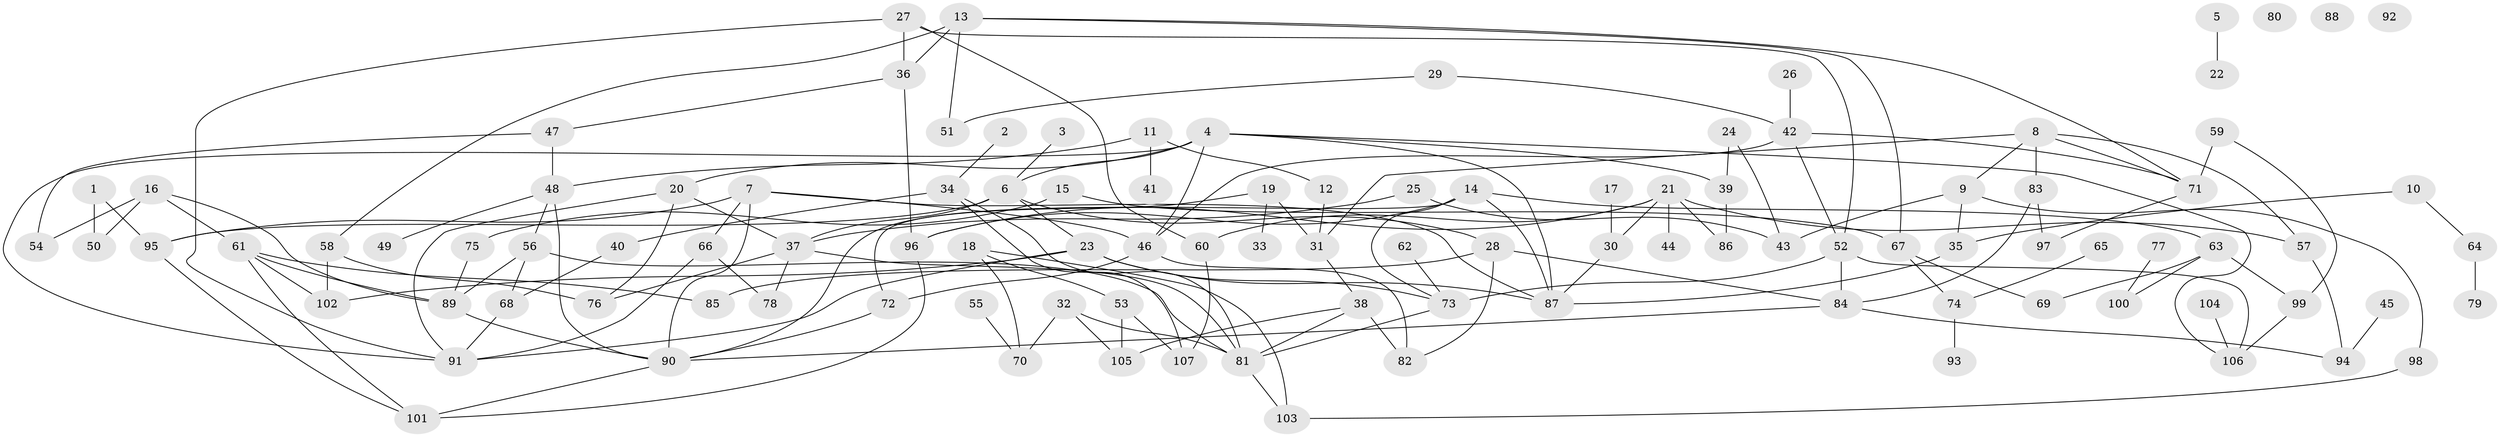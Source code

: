 // Generated by graph-tools (version 1.1) at 2025/33/03/09/25 02:33:33]
// undirected, 107 vertices, 163 edges
graph export_dot {
graph [start="1"]
  node [color=gray90,style=filled];
  1;
  2;
  3;
  4;
  5;
  6;
  7;
  8;
  9;
  10;
  11;
  12;
  13;
  14;
  15;
  16;
  17;
  18;
  19;
  20;
  21;
  22;
  23;
  24;
  25;
  26;
  27;
  28;
  29;
  30;
  31;
  32;
  33;
  34;
  35;
  36;
  37;
  38;
  39;
  40;
  41;
  42;
  43;
  44;
  45;
  46;
  47;
  48;
  49;
  50;
  51;
  52;
  53;
  54;
  55;
  56;
  57;
  58;
  59;
  60;
  61;
  62;
  63;
  64;
  65;
  66;
  67;
  68;
  69;
  70;
  71;
  72;
  73;
  74;
  75;
  76;
  77;
  78;
  79;
  80;
  81;
  82;
  83;
  84;
  85;
  86;
  87;
  88;
  89;
  90;
  91;
  92;
  93;
  94;
  95;
  96;
  97;
  98;
  99;
  100;
  101;
  102;
  103;
  104;
  105;
  106;
  107;
  1 -- 50;
  1 -- 95;
  2 -- 34;
  3 -- 6;
  4 -- 6;
  4 -- 20;
  4 -- 39;
  4 -- 46;
  4 -- 87;
  4 -- 91;
  4 -- 106;
  5 -- 22;
  6 -- 23;
  6 -- 28;
  6 -- 37;
  6 -- 95;
  7 -- 46;
  7 -- 66;
  7 -- 87;
  7 -- 90;
  7 -- 95;
  8 -- 9;
  8 -- 31;
  8 -- 57;
  8 -- 71;
  8 -- 83;
  9 -- 35;
  9 -- 43;
  9 -- 98;
  10 -- 35;
  10 -- 64;
  11 -- 12;
  11 -- 41;
  11 -- 48;
  12 -- 31;
  13 -- 36;
  13 -- 51;
  13 -- 58;
  13 -- 67;
  13 -- 71;
  14 -- 63;
  14 -- 72;
  14 -- 73;
  14 -- 87;
  14 -- 96;
  15 -- 67;
  15 -- 75;
  16 -- 50;
  16 -- 54;
  16 -- 61;
  16 -- 89;
  17 -- 30;
  18 -- 53;
  18 -- 70;
  18 -- 103;
  19 -- 31;
  19 -- 33;
  19 -- 90;
  20 -- 37;
  20 -- 76;
  20 -- 91;
  21 -- 30;
  21 -- 44;
  21 -- 57;
  21 -- 60;
  21 -- 86;
  21 -- 96;
  23 -- 73;
  23 -- 87;
  23 -- 91;
  23 -- 102;
  24 -- 39;
  24 -- 43;
  25 -- 37;
  25 -- 43;
  26 -- 42;
  27 -- 36;
  27 -- 52;
  27 -- 60;
  27 -- 91;
  28 -- 82;
  28 -- 84;
  28 -- 85;
  29 -- 42;
  29 -- 51;
  30 -- 87;
  31 -- 38;
  32 -- 70;
  32 -- 81;
  32 -- 105;
  34 -- 40;
  34 -- 81;
  34 -- 107;
  35 -- 87;
  36 -- 47;
  36 -- 96;
  37 -- 76;
  37 -- 78;
  37 -- 81;
  38 -- 81;
  38 -- 82;
  38 -- 105;
  39 -- 86;
  40 -- 68;
  42 -- 46;
  42 -- 52;
  42 -- 71;
  45 -- 94;
  46 -- 72;
  46 -- 82;
  47 -- 48;
  47 -- 54;
  48 -- 49;
  48 -- 56;
  48 -- 90;
  52 -- 73;
  52 -- 84;
  52 -- 106;
  53 -- 105;
  53 -- 107;
  55 -- 70;
  56 -- 68;
  56 -- 81;
  56 -- 89;
  57 -- 94;
  58 -- 76;
  58 -- 102;
  59 -- 71;
  59 -- 99;
  60 -- 107;
  61 -- 85;
  61 -- 89;
  61 -- 101;
  61 -- 102;
  62 -- 73;
  63 -- 69;
  63 -- 99;
  63 -- 100;
  64 -- 79;
  65 -- 74;
  66 -- 78;
  66 -- 91;
  67 -- 69;
  67 -- 74;
  68 -- 91;
  71 -- 97;
  72 -- 90;
  73 -- 81;
  74 -- 93;
  75 -- 89;
  77 -- 100;
  81 -- 103;
  83 -- 84;
  83 -- 97;
  84 -- 90;
  84 -- 94;
  89 -- 90;
  90 -- 101;
  95 -- 101;
  96 -- 101;
  98 -- 103;
  99 -- 106;
  104 -- 106;
}
